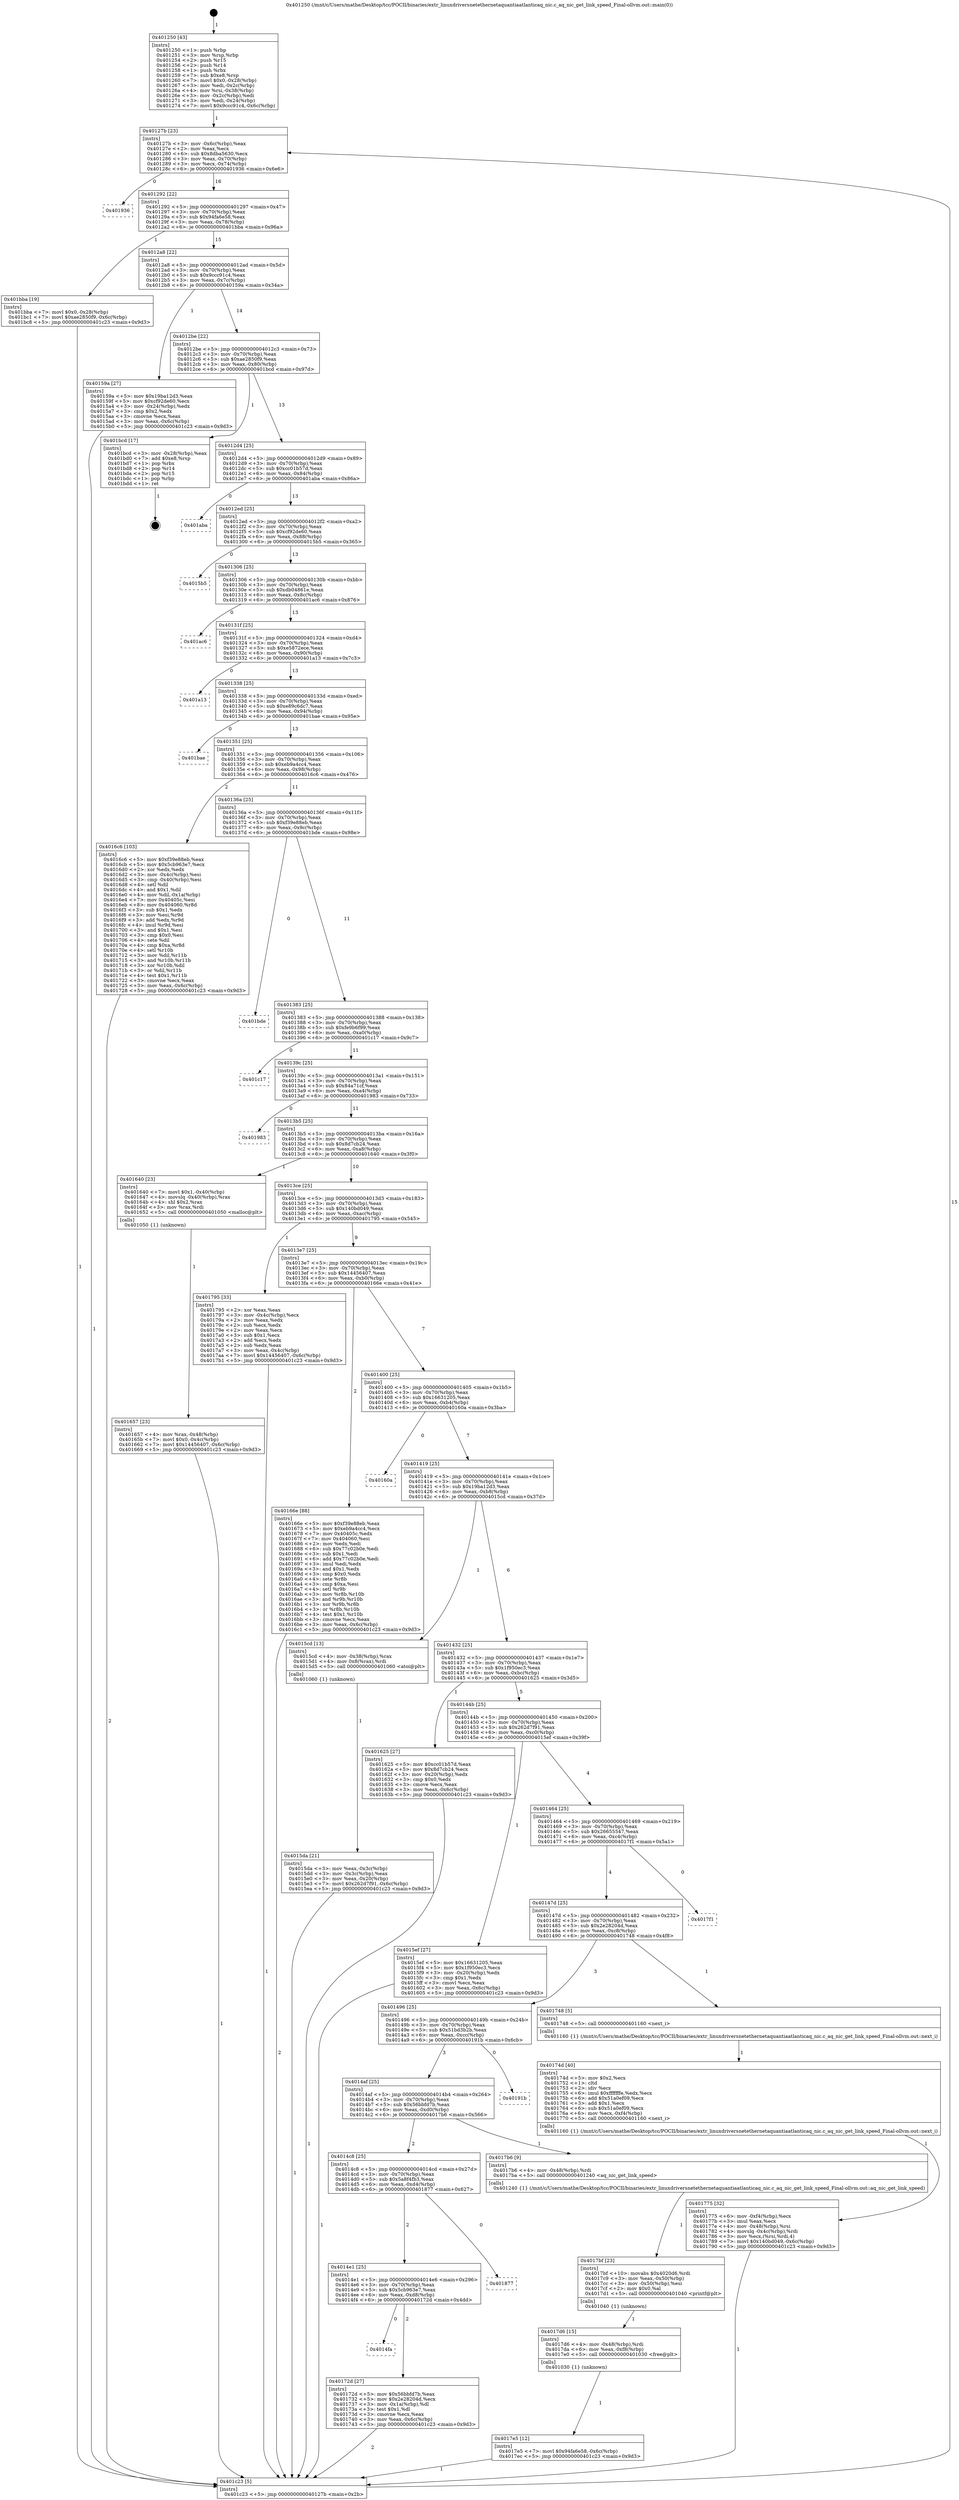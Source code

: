digraph "0x401250" {
  label = "0x401250 (/mnt/c/Users/mathe/Desktop/tcc/POCII/binaries/extr_linuxdriversnetethernetaquantiaatlanticaq_nic.c_aq_nic_get_link_speed_Final-ollvm.out::main(0))"
  labelloc = "t"
  node[shape=record]

  Entry [label="",width=0.3,height=0.3,shape=circle,fillcolor=black,style=filled]
  "0x40127b" [label="{
     0x40127b [23]\l
     | [instrs]\l
     &nbsp;&nbsp;0x40127b \<+3\>: mov -0x6c(%rbp),%eax\l
     &nbsp;&nbsp;0x40127e \<+2\>: mov %eax,%ecx\l
     &nbsp;&nbsp;0x401280 \<+6\>: sub $0x8dba5630,%ecx\l
     &nbsp;&nbsp;0x401286 \<+3\>: mov %eax,-0x70(%rbp)\l
     &nbsp;&nbsp;0x401289 \<+3\>: mov %ecx,-0x74(%rbp)\l
     &nbsp;&nbsp;0x40128c \<+6\>: je 0000000000401936 \<main+0x6e6\>\l
  }"]
  "0x401936" [label="{
     0x401936\l
  }", style=dashed]
  "0x401292" [label="{
     0x401292 [22]\l
     | [instrs]\l
     &nbsp;&nbsp;0x401292 \<+5\>: jmp 0000000000401297 \<main+0x47\>\l
     &nbsp;&nbsp;0x401297 \<+3\>: mov -0x70(%rbp),%eax\l
     &nbsp;&nbsp;0x40129a \<+5\>: sub $0x94fa6e58,%eax\l
     &nbsp;&nbsp;0x40129f \<+3\>: mov %eax,-0x78(%rbp)\l
     &nbsp;&nbsp;0x4012a2 \<+6\>: je 0000000000401bba \<main+0x96a\>\l
  }"]
  Exit [label="",width=0.3,height=0.3,shape=circle,fillcolor=black,style=filled,peripheries=2]
  "0x401bba" [label="{
     0x401bba [19]\l
     | [instrs]\l
     &nbsp;&nbsp;0x401bba \<+7\>: movl $0x0,-0x28(%rbp)\l
     &nbsp;&nbsp;0x401bc1 \<+7\>: movl $0xae2850f9,-0x6c(%rbp)\l
     &nbsp;&nbsp;0x401bc8 \<+5\>: jmp 0000000000401c23 \<main+0x9d3\>\l
  }"]
  "0x4012a8" [label="{
     0x4012a8 [22]\l
     | [instrs]\l
     &nbsp;&nbsp;0x4012a8 \<+5\>: jmp 00000000004012ad \<main+0x5d\>\l
     &nbsp;&nbsp;0x4012ad \<+3\>: mov -0x70(%rbp),%eax\l
     &nbsp;&nbsp;0x4012b0 \<+5\>: sub $0x9ccc91c4,%eax\l
     &nbsp;&nbsp;0x4012b5 \<+3\>: mov %eax,-0x7c(%rbp)\l
     &nbsp;&nbsp;0x4012b8 \<+6\>: je 000000000040159a \<main+0x34a\>\l
  }"]
  "0x4017e5" [label="{
     0x4017e5 [12]\l
     | [instrs]\l
     &nbsp;&nbsp;0x4017e5 \<+7\>: movl $0x94fa6e58,-0x6c(%rbp)\l
     &nbsp;&nbsp;0x4017ec \<+5\>: jmp 0000000000401c23 \<main+0x9d3\>\l
  }"]
  "0x40159a" [label="{
     0x40159a [27]\l
     | [instrs]\l
     &nbsp;&nbsp;0x40159a \<+5\>: mov $0x19ba12d3,%eax\l
     &nbsp;&nbsp;0x40159f \<+5\>: mov $0xcf92de60,%ecx\l
     &nbsp;&nbsp;0x4015a4 \<+3\>: mov -0x24(%rbp),%edx\l
     &nbsp;&nbsp;0x4015a7 \<+3\>: cmp $0x2,%edx\l
     &nbsp;&nbsp;0x4015aa \<+3\>: cmovne %ecx,%eax\l
     &nbsp;&nbsp;0x4015ad \<+3\>: mov %eax,-0x6c(%rbp)\l
     &nbsp;&nbsp;0x4015b0 \<+5\>: jmp 0000000000401c23 \<main+0x9d3\>\l
  }"]
  "0x4012be" [label="{
     0x4012be [22]\l
     | [instrs]\l
     &nbsp;&nbsp;0x4012be \<+5\>: jmp 00000000004012c3 \<main+0x73\>\l
     &nbsp;&nbsp;0x4012c3 \<+3\>: mov -0x70(%rbp),%eax\l
     &nbsp;&nbsp;0x4012c6 \<+5\>: sub $0xae2850f9,%eax\l
     &nbsp;&nbsp;0x4012cb \<+3\>: mov %eax,-0x80(%rbp)\l
     &nbsp;&nbsp;0x4012ce \<+6\>: je 0000000000401bcd \<main+0x97d\>\l
  }"]
  "0x401c23" [label="{
     0x401c23 [5]\l
     | [instrs]\l
     &nbsp;&nbsp;0x401c23 \<+5\>: jmp 000000000040127b \<main+0x2b\>\l
  }"]
  "0x401250" [label="{
     0x401250 [43]\l
     | [instrs]\l
     &nbsp;&nbsp;0x401250 \<+1\>: push %rbp\l
     &nbsp;&nbsp;0x401251 \<+3\>: mov %rsp,%rbp\l
     &nbsp;&nbsp;0x401254 \<+2\>: push %r15\l
     &nbsp;&nbsp;0x401256 \<+2\>: push %r14\l
     &nbsp;&nbsp;0x401258 \<+1\>: push %rbx\l
     &nbsp;&nbsp;0x401259 \<+7\>: sub $0xe8,%rsp\l
     &nbsp;&nbsp;0x401260 \<+7\>: movl $0x0,-0x28(%rbp)\l
     &nbsp;&nbsp;0x401267 \<+3\>: mov %edi,-0x2c(%rbp)\l
     &nbsp;&nbsp;0x40126a \<+4\>: mov %rsi,-0x38(%rbp)\l
     &nbsp;&nbsp;0x40126e \<+3\>: mov -0x2c(%rbp),%edi\l
     &nbsp;&nbsp;0x401271 \<+3\>: mov %edi,-0x24(%rbp)\l
     &nbsp;&nbsp;0x401274 \<+7\>: movl $0x9ccc91c4,-0x6c(%rbp)\l
  }"]
  "0x4017d6" [label="{
     0x4017d6 [15]\l
     | [instrs]\l
     &nbsp;&nbsp;0x4017d6 \<+4\>: mov -0x48(%rbp),%rdi\l
     &nbsp;&nbsp;0x4017da \<+6\>: mov %eax,-0xf8(%rbp)\l
     &nbsp;&nbsp;0x4017e0 \<+5\>: call 0000000000401030 \<free@plt\>\l
     | [calls]\l
     &nbsp;&nbsp;0x401030 \{1\} (unknown)\l
  }"]
  "0x401bcd" [label="{
     0x401bcd [17]\l
     | [instrs]\l
     &nbsp;&nbsp;0x401bcd \<+3\>: mov -0x28(%rbp),%eax\l
     &nbsp;&nbsp;0x401bd0 \<+7\>: add $0xe8,%rsp\l
     &nbsp;&nbsp;0x401bd7 \<+1\>: pop %rbx\l
     &nbsp;&nbsp;0x401bd8 \<+2\>: pop %r14\l
     &nbsp;&nbsp;0x401bda \<+2\>: pop %r15\l
     &nbsp;&nbsp;0x401bdc \<+1\>: pop %rbp\l
     &nbsp;&nbsp;0x401bdd \<+1\>: ret\l
  }"]
  "0x4012d4" [label="{
     0x4012d4 [25]\l
     | [instrs]\l
     &nbsp;&nbsp;0x4012d4 \<+5\>: jmp 00000000004012d9 \<main+0x89\>\l
     &nbsp;&nbsp;0x4012d9 \<+3\>: mov -0x70(%rbp),%eax\l
     &nbsp;&nbsp;0x4012dc \<+5\>: sub $0xcc01b57d,%eax\l
     &nbsp;&nbsp;0x4012e1 \<+6\>: mov %eax,-0x84(%rbp)\l
     &nbsp;&nbsp;0x4012e7 \<+6\>: je 0000000000401aba \<main+0x86a\>\l
  }"]
  "0x4017bf" [label="{
     0x4017bf [23]\l
     | [instrs]\l
     &nbsp;&nbsp;0x4017bf \<+10\>: movabs $0x4020d6,%rdi\l
     &nbsp;&nbsp;0x4017c9 \<+3\>: mov %eax,-0x50(%rbp)\l
     &nbsp;&nbsp;0x4017cc \<+3\>: mov -0x50(%rbp),%esi\l
     &nbsp;&nbsp;0x4017cf \<+2\>: mov $0x0,%al\l
     &nbsp;&nbsp;0x4017d1 \<+5\>: call 0000000000401040 \<printf@plt\>\l
     | [calls]\l
     &nbsp;&nbsp;0x401040 \{1\} (unknown)\l
  }"]
  "0x401aba" [label="{
     0x401aba\l
  }", style=dashed]
  "0x4012ed" [label="{
     0x4012ed [25]\l
     | [instrs]\l
     &nbsp;&nbsp;0x4012ed \<+5\>: jmp 00000000004012f2 \<main+0xa2\>\l
     &nbsp;&nbsp;0x4012f2 \<+3\>: mov -0x70(%rbp),%eax\l
     &nbsp;&nbsp;0x4012f5 \<+5\>: sub $0xcf92de60,%eax\l
     &nbsp;&nbsp;0x4012fa \<+6\>: mov %eax,-0x88(%rbp)\l
     &nbsp;&nbsp;0x401300 \<+6\>: je 00000000004015b5 \<main+0x365\>\l
  }"]
  "0x401775" [label="{
     0x401775 [32]\l
     | [instrs]\l
     &nbsp;&nbsp;0x401775 \<+6\>: mov -0xf4(%rbp),%ecx\l
     &nbsp;&nbsp;0x40177b \<+3\>: imul %eax,%ecx\l
     &nbsp;&nbsp;0x40177e \<+4\>: mov -0x48(%rbp),%rsi\l
     &nbsp;&nbsp;0x401782 \<+4\>: movslq -0x4c(%rbp),%rdi\l
     &nbsp;&nbsp;0x401786 \<+3\>: mov %ecx,(%rsi,%rdi,4)\l
     &nbsp;&nbsp;0x401789 \<+7\>: movl $0x140bd049,-0x6c(%rbp)\l
     &nbsp;&nbsp;0x401790 \<+5\>: jmp 0000000000401c23 \<main+0x9d3\>\l
  }"]
  "0x4015b5" [label="{
     0x4015b5\l
  }", style=dashed]
  "0x401306" [label="{
     0x401306 [25]\l
     | [instrs]\l
     &nbsp;&nbsp;0x401306 \<+5\>: jmp 000000000040130b \<main+0xbb\>\l
     &nbsp;&nbsp;0x40130b \<+3\>: mov -0x70(%rbp),%eax\l
     &nbsp;&nbsp;0x40130e \<+5\>: sub $0xdb04861e,%eax\l
     &nbsp;&nbsp;0x401313 \<+6\>: mov %eax,-0x8c(%rbp)\l
     &nbsp;&nbsp;0x401319 \<+6\>: je 0000000000401ac6 \<main+0x876\>\l
  }"]
  "0x40174d" [label="{
     0x40174d [40]\l
     | [instrs]\l
     &nbsp;&nbsp;0x40174d \<+5\>: mov $0x2,%ecx\l
     &nbsp;&nbsp;0x401752 \<+1\>: cltd\l
     &nbsp;&nbsp;0x401753 \<+2\>: idiv %ecx\l
     &nbsp;&nbsp;0x401755 \<+6\>: imul $0xfffffffe,%edx,%ecx\l
     &nbsp;&nbsp;0x40175b \<+6\>: add $0x51a0ef09,%ecx\l
     &nbsp;&nbsp;0x401761 \<+3\>: add $0x1,%ecx\l
     &nbsp;&nbsp;0x401764 \<+6\>: sub $0x51a0ef09,%ecx\l
     &nbsp;&nbsp;0x40176a \<+6\>: mov %ecx,-0xf4(%rbp)\l
     &nbsp;&nbsp;0x401770 \<+5\>: call 0000000000401160 \<next_i\>\l
     | [calls]\l
     &nbsp;&nbsp;0x401160 \{1\} (/mnt/c/Users/mathe/Desktop/tcc/POCII/binaries/extr_linuxdriversnetethernetaquantiaatlanticaq_nic.c_aq_nic_get_link_speed_Final-ollvm.out::next_i)\l
  }"]
  "0x401ac6" [label="{
     0x401ac6\l
  }", style=dashed]
  "0x40131f" [label="{
     0x40131f [25]\l
     | [instrs]\l
     &nbsp;&nbsp;0x40131f \<+5\>: jmp 0000000000401324 \<main+0xd4\>\l
     &nbsp;&nbsp;0x401324 \<+3\>: mov -0x70(%rbp),%eax\l
     &nbsp;&nbsp;0x401327 \<+5\>: sub $0xe5872ece,%eax\l
     &nbsp;&nbsp;0x40132c \<+6\>: mov %eax,-0x90(%rbp)\l
     &nbsp;&nbsp;0x401332 \<+6\>: je 0000000000401a13 \<main+0x7c3\>\l
  }"]
  "0x4014fa" [label="{
     0x4014fa\l
  }", style=dashed]
  "0x401a13" [label="{
     0x401a13\l
  }", style=dashed]
  "0x401338" [label="{
     0x401338 [25]\l
     | [instrs]\l
     &nbsp;&nbsp;0x401338 \<+5\>: jmp 000000000040133d \<main+0xed\>\l
     &nbsp;&nbsp;0x40133d \<+3\>: mov -0x70(%rbp),%eax\l
     &nbsp;&nbsp;0x401340 \<+5\>: sub $0xe89c6dc7,%eax\l
     &nbsp;&nbsp;0x401345 \<+6\>: mov %eax,-0x94(%rbp)\l
     &nbsp;&nbsp;0x40134b \<+6\>: je 0000000000401bae \<main+0x95e\>\l
  }"]
  "0x40172d" [label="{
     0x40172d [27]\l
     | [instrs]\l
     &nbsp;&nbsp;0x40172d \<+5\>: mov $0x56bbfd7b,%eax\l
     &nbsp;&nbsp;0x401732 \<+5\>: mov $0x2e28204d,%ecx\l
     &nbsp;&nbsp;0x401737 \<+3\>: mov -0x1a(%rbp),%dl\l
     &nbsp;&nbsp;0x40173a \<+3\>: test $0x1,%dl\l
     &nbsp;&nbsp;0x40173d \<+3\>: cmovne %ecx,%eax\l
     &nbsp;&nbsp;0x401740 \<+3\>: mov %eax,-0x6c(%rbp)\l
     &nbsp;&nbsp;0x401743 \<+5\>: jmp 0000000000401c23 \<main+0x9d3\>\l
  }"]
  "0x401bae" [label="{
     0x401bae\l
  }", style=dashed]
  "0x401351" [label="{
     0x401351 [25]\l
     | [instrs]\l
     &nbsp;&nbsp;0x401351 \<+5\>: jmp 0000000000401356 \<main+0x106\>\l
     &nbsp;&nbsp;0x401356 \<+3\>: mov -0x70(%rbp),%eax\l
     &nbsp;&nbsp;0x401359 \<+5\>: sub $0xeb9a4cc4,%eax\l
     &nbsp;&nbsp;0x40135e \<+6\>: mov %eax,-0x98(%rbp)\l
     &nbsp;&nbsp;0x401364 \<+6\>: je 00000000004016c6 \<main+0x476\>\l
  }"]
  "0x4014e1" [label="{
     0x4014e1 [25]\l
     | [instrs]\l
     &nbsp;&nbsp;0x4014e1 \<+5\>: jmp 00000000004014e6 \<main+0x296\>\l
     &nbsp;&nbsp;0x4014e6 \<+3\>: mov -0x70(%rbp),%eax\l
     &nbsp;&nbsp;0x4014e9 \<+5\>: sub $0x5cb963e7,%eax\l
     &nbsp;&nbsp;0x4014ee \<+6\>: mov %eax,-0xd8(%rbp)\l
     &nbsp;&nbsp;0x4014f4 \<+6\>: je 000000000040172d \<main+0x4dd\>\l
  }"]
  "0x4016c6" [label="{
     0x4016c6 [103]\l
     | [instrs]\l
     &nbsp;&nbsp;0x4016c6 \<+5\>: mov $0xf39e88eb,%eax\l
     &nbsp;&nbsp;0x4016cb \<+5\>: mov $0x5cb963e7,%ecx\l
     &nbsp;&nbsp;0x4016d0 \<+2\>: xor %edx,%edx\l
     &nbsp;&nbsp;0x4016d2 \<+3\>: mov -0x4c(%rbp),%esi\l
     &nbsp;&nbsp;0x4016d5 \<+3\>: cmp -0x40(%rbp),%esi\l
     &nbsp;&nbsp;0x4016d8 \<+4\>: setl %dil\l
     &nbsp;&nbsp;0x4016dc \<+4\>: and $0x1,%dil\l
     &nbsp;&nbsp;0x4016e0 \<+4\>: mov %dil,-0x1a(%rbp)\l
     &nbsp;&nbsp;0x4016e4 \<+7\>: mov 0x40405c,%esi\l
     &nbsp;&nbsp;0x4016eb \<+8\>: mov 0x404060,%r8d\l
     &nbsp;&nbsp;0x4016f3 \<+3\>: sub $0x1,%edx\l
     &nbsp;&nbsp;0x4016f6 \<+3\>: mov %esi,%r9d\l
     &nbsp;&nbsp;0x4016f9 \<+3\>: add %edx,%r9d\l
     &nbsp;&nbsp;0x4016fc \<+4\>: imul %r9d,%esi\l
     &nbsp;&nbsp;0x401700 \<+3\>: and $0x1,%esi\l
     &nbsp;&nbsp;0x401703 \<+3\>: cmp $0x0,%esi\l
     &nbsp;&nbsp;0x401706 \<+4\>: sete %dil\l
     &nbsp;&nbsp;0x40170a \<+4\>: cmp $0xa,%r8d\l
     &nbsp;&nbsp;0x40170e \<+4\>: setl %r10b\l
     &nbsp;&nbsp;0x401712 \<+3\>: mov %dil,%r11b\l
     &nbsp;&nbsp;0x401715 \<+3\>: and %r10b,%r11b\l
     &nbsp;&nbsp;0x401718 \<+3\>: xor %r10b,%dil\l
     &nbsp;&nbsp;0x40171b \<+3\>: or %dil,%r11b\l
     &nbsp;&nbsp;0x40171e \<+4\>: test $0x1,%r11b\l
     &nbsp;&nbsp;0x401722 \<+3\>: cmovne %ecx,%eax\l
     &nbsp;&nbsp;0x401725 \<+3\>: mov %eax,-0x6c(%rbp)\l
     &nbsp;&nbsp;0x401728 \<+5\>: jmp 0000000000401c23 \<main+0x9d3\>\l
  }"]
  "0x40136a" [label="{
     0x40136a [25]\l
     | [instrs]\l
     &nbsp;&nbsp;0x40136a \<+5\>: jmp 000000000040136f \<main+0x11f\>\l
     &nbsp;&nbsp;0x40136f \<+3\>: mov -0x70(%rbp),%eax\l
     &nbsp;&nbsp;0x401372 \<+5\>: sub $0xf39e88eb,%eax\l
     &nbsp;&nbsp;0x401377 \<+6\>: mov %eax,-0x9c(%rbp)\l
     &nbsp;&nbsp;0x40137d \<+6\>: je 0000000000401bde \<main+0x98e\>\l
  }"]
  "0x401877" [label="{
     0x401877\l
  }", style=dashed]
  "0x401bde" [label="{
     0x401bde\l
  }", style=dashed]
  "0x401383" [label="{
     0x401383 [25]\l
     | [instrs]\l
     &nbsp;&nbsp;0x401383 \<+5\>: jmp 0000000000401388 \<main+0x138\>\l
     &nbsp;&nbsp;0x401388 \<+3\>: mov -0x70(%rbp),%eax\l
     &nbsp;&nbsp;0x40138b \<+5\>: sub $0xfe9b6f99,%eax\l
     &nbsp;&nbsp;0x401390 \<+6\>: mov %eax,-0xa0(%rbp)\l
     &nbsp;&nbsp;0x401396 \<+6\>: je 0000000000401c17 \<main+0x9c7\>\l
  }"]
  "0x4014c8" [label="{
     0x4014c8 [25]\l
     | [instrs]\l
     &nbsp;&nbsp;0x4014c8 \<+5\>: jmp 00000000004014cd \<main+0x27d\>\l
     &nbsp;&nbsp;0x4014cd \<+3\>: mov -0x70(%rbp),%eax\l
     &nbsp;&nbsp;0x4014d0 \<+5\>: sub $0x5a8f4fb3,%eax\l
     &nbsp;&nbsp;0x4014d5 \<+6\>: mov %eax,-0xd4(%rbp)\l
     &nbsp;&nbsp;0x4014db \<+6\>: je 0000000000401877 \<main+0x627\>\l
  }"]
  "0x401c17" [label="{
     0x401c17\l
  }", style=dashed]
  "0x40139c" [label="{
     0x40139c [25]\l
     | [instrs]\l
     &nbsp;&nbsp;0x40139c \<+5\>: jmp 00000000004013a1 \<main+0x151\>\l
     &nbsp;&nbsp;0x4013a1 \<+3\>: mov -0x70(%rbp),%eax\l
     &nbsp;&nbsp;0x4013a4 \<+5\>: sub $0x84a71cf,%eax\l
     &nbsp;&nbsp;0x4013a9 \<+6\>: mov %eax,-0xa4(%rbp)\l
     &nbsp;&nbsp;0x4013af \<+6\>: je 0000000000401983 \<main+0x733\>\l
  }"]
  "0x4017b6" [label="{
     0x4017b6 [9]\l
     | [instrs]\l
     &nbsp;&nbsp;0x4017b6 \<+4\>: mov -0x48(%rbp),%rdi\l
     &nbsp;&nbsp;0x4017ba \<+5\>: call 0000000000401240 \<aq_nic_get_link_speed\>\l
     | [calls]\l
     &nbsp;&nbsp;0x401240 \{1\} (/mnt/c/Users/mathe/Desktop/tcc/POCII/binaries/extr_linuxdriversnetethernetaquantiaatlanticaq_nic.c_aq_nic_get_link_speed_Final-ollvm.out::aq_nic_get_link_speed)\l
  }"]
  "0x401983" [label="{
     0x401983\l
  }", style=dashed]
  "0x4013b5" [label="{
     0x4013b5 [25]\l
     | [instrs]\l
     &nbsp;&nbsp;0x4013b5 \<+5\>: jmp 00000000004013ba \<main+0x16a\>\l
     &nbsp;&nbsp;0x4013ba \<+3\>: mov -0x70(%rbp),%eax\l
     &nbsp;&nbsp;0x4013bd \<+5\>: sub $0x8d7cb24,%eax\l
     &nbsp;&nbsp;0x4013c2 \<+6\>: mov %eax,-0xa8(%rbp)\l
     &nbsp;&nbsp;0x4013c8 \<+6\>: je 0000000000401640 \<main+0x3f0\>\l
  }"]
  "0x4014af" [label="{
     0x4014af [25]\l
     | [instrs]\l
     &nbsp;&nbsp;0x4014af \<+5\>: jmp 00000000004014b4 \<main+0x264\>\l
     &nbsp;&nbsp;0x4014b4 \<+3\>: mov -0x70(%rbp),%eax\l
     &nbsp;&nbsp;0x4014b7 \<+5\>: sub $0x56bbfd7b,%eax\l
     &nbsp;&nbsp;0x4014bc \<+6\>: mov %eax,-0xd0(%rbp)\l
     &nbsp;&nbsp;0x4014c2 \<+6\>: je 00000000004017b6 \<main+0x566\>\l
  }"]
  "0x401640" [label="{
     0x401640 [23]\l
     | [instrs]\l
     &nbsp;&nbsp;0x401640 \<+7\>: movl $0x1,-0x40(%rbp)\l
     &nbsp;&nbsp;0x401647 \<+4\>: movslq -0x40(%rbp),%rax\l
     &nbsp;&nbsp;0x40164b \<+4\>: shl $0x2,%rax\l
     &nbsp;&nbsp;0x40164f \<+3\>: mov %rax,%rdi\l
     &nbsp;&nbsp;0x401652 \<+5\>: call 0000000000401050 \<malloc@plt\>\l
     | [calls]\l
     &nbsp;&nbsp;0x401050 \{1\} (unknown)\l
  }"]
  "0x4013ce" [label="{
     0x4013ce [25]\l
     | [instrs]\l
     &nbsp;&nbsp;0x4013ce \<+5\>: jmp 00000000004013d3 \<main+0x183\>\l
     &nbsp;&nbsp;0x4013d3 \<+3\>: mov -0x70(%rbp),%eax\l
     &nbsp;&nbsp;0x4013d6 \<+5\>: sub $0x140bd049,%eax\l
     &nbsp;&nbsp;0x4013db \<+6\>: mov %eax,-0xac(%rbp)\l
     &nbsp;&nbsp;0x4013e1 \<+6\>: je 0000000000401795 \<main+0x545\>\l
  }"]
  "0x40191b" [label="{
     0x40191b\l
  }", style=dashed]
  "0x401795" [label="{
     0x401795 [33]\l
     | [instrs]\l
     &nbsp;&nbsp;0x401795 \<+2\>: xor %eax,%eax\l
     &nbsp;&nbsp;0x401797 \<+3\>: mov -0x4c(%rbp),%ecx\l
     &nbsp;&nbsp;0x40179a \<+2\>: mov %eax,%edx\l
     &nbsp;&nbsp;0x40179c \<+2\>: sub %ecx,%edx\l
     &nbsp;&nbsp;0x40179e \<+2\>: mov %eax,%ecx\l
     &nbsp;&nbsp;0x4017a0 \<+3\>: sub $0x1,%ecx\l
     &nbsp;&nbsp;0x4017a3 \<+2\>: add %ecx,%edx\l
     &nbsp;&nbsp;0x4017a5 \<+2\>: sub %edx,%eax\l
     &nbsp;&nbsp;0x4017a7 \<+3\>: mov %eax,-0x4c(%rbp)\l
     &nbsp;&nbsp;0x4017aa \<+7\>: movl $0x14456407,-0x6c(%rbp)\l
     &nbsp;&nbsp;0x4017b1 \<+5\>: jmp 0000000000401c23 \<main+0x9d3\>\l
  }"]
  "0x4013e7" [label="{
     0x4013e7 [25]\l
     | [instrs]\l
     &nbsp;&nbsp;0x4013e7 \<+5\>: jmp 00000000004013ec \<main+0x19c\>\l
     &nbsp;&nbsp;0x4013ec \<+3\>: mov -0x70(%rbp),%eax\l
     &nbsp;&nbsp;0x4013ef \<+5\>: sub $0x14456407,%eax\l
     &nbsp;&nbsp;0x4013f4 \<+6\>: mov %eax,-0xb0(%rbp)\l
     &nbsp;&nbsp;0x4013fa \<+6\>: je 000000000040166e \<main+0x41e\>\l
  }"]
  "0x401496" [label="{
     0x401496 [25]\l
     | [instrs]\l
     &nbsp;&nbsp;0x401496 \<+5\>: jmp 000000000040149b \<main+0x24b\>\l
     &nbsp;&nbsp;0x40149b \<+3\>: mov -0x70(%rbp),%eax\l
     &nbsp;&nbsp;0x40149e \<+5\>: sub $0x51bd3b2b,%eax\l
     &nbsp;&nbsp;0x4014a3 \<+6\>: mov %eax,-0xcc(%rbp)\l
     &nbsp;&nbsp;0x4014a9 \<+6\>: je 000000000040191b \<main+0x6cb\>\l
  }"]
  "0x40166e" [label="{
     0x40166e [88]\l
     | [instrs]\l
     &nbsp;&nbsp;0x40166e \<+5\>: mov $0xf39e88eb,%eax\l
     &nbsp;&nbsp;0x401673 \<+5\>: mov $0xeb9a4cc4,%ecx\l
     &nbsp;&nbsp;0x401678 \<+7\>: mov 0x40405c,%edx\l
     &nbsp;&nbsp;0x40167f \<+7\>: mov 0x404060,%esi\l
     &nbsp;&nbsp;0x401686 \<+2\>: mov %edx,%edi\l
     &nbsp;&nbsp;0x401688 \<+6\>: sub $0x77c02b0e,%edi\l
     &nbsp;&nbsp;0x40168e \<+3\>: sub $0x1,%edi\l
     &nbsp;&nbsp;0x401691 \<+6\>: add $0x77c02b0e,%edi\l
     &nbsp;&nbsp;0x401697 \<+3\>: imul %edi,%edx\l
     &nbsp;&nbsp;0x40169a \<+3\>: and $0x1,%edx\l
     &nbsp;&nbsp;0x40169d \<+3\>: cmp $0x0,%edx\l
     &nbsp;&nbsp;0x4016a0 \<+4\>: sete %r8b\l
     &nbsp;&nbsp;0x4016a4 \<+3\>: cmp $0xa,%esi\l
     &nbsp;&nbsp;0x4016a7 \<+4\>: setl %r9b\l
     &nbsp;&nbsp;0x4016ab \<+3\>: mov %r8b,%r10b\l
     &nbsp;&nbsp;0x4016ae \<+3\>: and %r9b,%r10b\l
     &nbsp;&nbsp;0x4016b1 \<+3\>: xor %r9b,%r8b\l
     &nbsp;&nbsp;0x4016b4 \<+3\>: or %r8b,%r10b\l
     &nbsp;&nbsp;0x4016b7 \<+4\>: test $0x1,%r10b\l
     &nbsp;&nbsp;0x4016bb \<+3\>: cmovne %ecx,%eax\l
     &nbsp;&nbsp;0x4016be \<+3\>: mov %eax,-0x6c(%rbp)\l
     &nbsp;&nbsp;0x4016c1 \<+5\>: jmp 0000000000401c23 \<main+0x9d3\>\l
  }"]
  "0x401400" [label="{
     0x401400 [25]\l
     | [instrs]\l
     &nbsp;&nbsp;0x401400 \<+5\>: jmp 0000000000401405 \<main+0x1b5\>\l
     &nbsp;&nbsp;0x401405 \<+3\>: mov -0x70(%rbp),%eax\l
     &nbsp;&nbsp;0x401408 \<+5\>: sub $0x16631205,%eax\l
     &nbsp;&nbsp;0x40140d \<+6\>: mov %eax,-0xb4(%rbp)\l
     &nbsp;&nbsp;0x401413 \<+6\>: je 000000000040160a \<main+0x3ba\>\l
  }"]
  "0x401748" [label="{
     0x401748 [5]\l
     | [instrs]\l
     &nbsp;&nbsp;0x401748 \<+5\>: call 0000000000401160 \<next_i\>\l
     | [calls]\l
     &nbsp;&nbsp;0x401160 \{1\} (/mnt/c/Users/mathe/Desktop/tcc/POCII/binaries/extr_linuxdriversnetethernetaquantiaatlanticaq_nic.c_aq_nic_get_link_speed_Final-ollvm.out::next_i)\l
  }"]
  "0x40160a" [label="{
     0x40160a\l
  }", style=dashed]
  "0x401419" [label="{
     0x401419 [25]\l
     | [instrs]\l
     &nbsp;&nbsp;0x401419 \<+5\>: jmp 000000000040141e \<main+0x1ce\>\l
     &nbsp;&nbsp;0x40141e \<+3\>: mov -0x70(%rbp),%eax\l
     &nbsp;&nbsp;0x401421 \<+5\>: sub $0x19ba12d3,%eax\l
     &nbsp;&nbsp;0x401426 \<+6\>: mov %eax,-0xb8(%rbp)\l
     &nbsp;&nbsp;0x40142c \<+6\>: je 00000000004015cd \<main+0x37d\>\l
  }"]
  "0x40147d" [label="{
     0x40147d [25]\l
     | [instrs]\l
     &nbsp;&nbsp;0x40147d \<+5\>: jmp 0000000000401482 \<main+0x232\>\l
     &nbsp;&nbsp;0x401482 \<+3\>: mov -0x70(%rbp),%eax\l
     &nbsp;&nbsp;0x401485 \<+5\>: sub $0x2e28204d,%eax\l
     &nbsp;&nbsp;0x40148a \<+6\>: mov %eax,-0xc8(%rbp)\l
     &nbsp;&nbsp;0x401490 \<+6\>: je 0000000000401748 \<main+0x4f8\>\l
  }"]
  "0x4015cd" [label="{
     0x4015cd [13]\l
     | [instrs]\l
     &nbsp;&nbsp;0x4015cd \<+4\>: mov -0x38(%rbp),%rax\l
     &nbsp;&nbsp;0x4015d1 \<+4\>: mov 0x8(%rax),%rdi\l
     &nbsp;&nbsp;0x4015d5 \<+5\>: call 0000000000401060 \<atoi@plt\>\l
     | [calls]\l
     &nbsp;&nbsp;0x401060 \{1\} (unknown)\l
  }"]
  "0x401432" [label="{
     0x401432 [25]\l
     | [instrs]\l
     &nbsp;&nbsp;0x401432 \<+5\>: jmp 0000000000401437 \<main+0x1e7\>\l
     &nbsp;&nbsp;0x401437 \<+3\>: mov -0x70(%rbp),%eax\l
     &nbsp;&nbsp;0x40143a \<+5\>: sub $0x1f950ec3,%eax\l
     &nbsp;&nbsp;0x40143f \<+6\>: mov %eax,-0xbc(%rbp)\l
     &nbsp;&nbsp;0x401445 \<+6\>: je 0000000000401625 \<main+0x3d5\>\l
  }"]
  "0x4015da" [label="{
     0x4015da [21]\l
     | [instrs]\l
     &nbsp;&nbsp;0x4015da \<+3\>: mov %eax,-0x3c(%rbp)\l
     &nbsp;&nbsp;0x4015dd \<+3\>: mov -0x3c(%rbp),%eax\l
     &nbsp;&nbsp;0x4015e0 \<+3\>: mov %eax,-0x20(%rbp)\l
     &nbsp;&nbsp;0x4015e3 \<+7\>: movl $0x262d7f91,-0x6c(%rbp)\l
     &nbsp;&nbsp;0x4015ea \<+5\>: jmp 0000000000401c23 \<main+0x9d3\>\l
  }"]
  "0x4017f1" [label="{
     0x4017f1\l
  }", style=dashed]
  "0x401625" [label="{
     0x401625 [27]\l
     | [instrs]\l
     &nbsp;&nbsp;0x401625 \<+5\>: mov $0xcc01b57d,%eax\l
     &nbsp;&nbsp;0x40162a \<+5\>: mov $0x8d7cb24,%ecx\l
     &nbsp;&nbsp;0x40162f \<+3\>: mov -0x20(%rbp),%edx\l
     &nbsp;&nbsp;0x401632 \<+3\>: cmp $0x0,%edx\l
     &nbsp;&nbsp;0x401635 \<+3\>: cmove %ecx,%eax\l
     &nbsp;&nbsp;0x401638 \<+3\>: mov %eax,-0x6c(%rbp)\l
     &nbsp;&nbsp;0x40163b \<+5\>: jmp 0000000000401c23 \<main+0x9d3\>\l
  }"]
  "0x40144b" [label="{
     0x40144b [25]\l
     | [instrs]\l
     &nbsp;&nbsp;0x40144b \<+5\>: jmp 0000000000401450 \<main+0x200\>\l
     &nbsp;&nbsp;0x401450 \<+3\>: mov -0x70(%rbp),%eax\l
     &nbsp;&nbsp;0x401453 \<+5\>: sub $0x262d7f91,%eax\l
     &nbsp;&nbsp;0x401458 \<+6\>: mov %eax,-0xc0(%rbp)\l
     &nbsp;&nbsp;0x40145e \<+6\>: je 00000000004015ef \<main+0x39f\>\l
  }"]
  "0x401657" [label="{
     0x401657 [23]\l
     | [instrs]\l
     &nbsp;&nbsp;0x401657 \<+4\>: mov %rax,-0x48(%rbp)\l
     &nbsp;&nbsp;0x40165b \<+7\>: movl $0x0,-0x4c(%rbp)\l
     &nbsp;&nbsp;0x401662 \<+7\>: movl $0x14456407,-0x6c(%rbp)\l
     &nbsp;&nbsp;0x401669 \<+5\>: jmp 0000000000401c23 \<main+0x9d3\>\l
  }"]
  "0x4015ef" [label="{
     0x4015ef [27]\l
     | [instrs]\l
     &nbsp;&nbsp;0x4015ef \<+5\>: mov $0x16631205,%eax\l
     &nbsp;&nbsp;0x4015f4 \<+5\>: mov $0x1f950ec3,%ecx\l
     &nbsp;&nbsp;0x4015f9 \<+3\>: mov -0x20(%rbp),%edx\l
     &nbsp;&nbsp;0x4015fc \<+3\>: cmp $0x1,%edx\l
     &nbsp;&nbsp;0x4015ff \<+3\>: cmovl %ecx,%eax\l
     &nbsp;&nbsp;0x401602 \<+3\>: mov %eax,-0x6c(%rbp)\l
     &nbsp;&nbsp;0x401605 \<+5\>: jmp 0000000000401c23 \<main+0x9d3\>\l
  }"]
  "0x401464" [label="{
     0x401464 [25]\l
     | [instrs]\l
     &nbsp;&nbsp;0x401464 \<+5\>: jmp 0000000000401469 \<main+0x219\>\l
     &nbsp;&nbsp;0x401469 \<+3\>: mov -0x70(%rbp),%eax\l
     &nbsp;&nbsp;0x40146c \<+5\>: sub $0x26655547,%eax\l
     &nbsp;&nbsp;0x401471 \<+6\>: mov %eax,-0xc4(%rbp)\l
     &nbsp;&nbsp;0x401477 \<+6\>: je 00000000004017f1 \<main+0x5a1\>\l
  }"]
  Entry -> "0x401250" [label=" 1"]
  "0x40127b" -> "0x401936" [label=" 0"]
  "0x40127b" -> "0x401292" [label=" 16"]
  "0x401bcd" -> Exit [label=" 1"]
  "0x401292" -> "0x401bba" [label=" 1"]
  "0x401292" -> "0x4012a8" [label=" 15"]
  "0x401bba" -> "0x401c23" [label=" 1"]
  "0x4012a8" -> "0x40159a" [label=" 1"]
  "0x4012a8" -> "0x4012be" [label=" 14"]
  "0x40159a" -> "0x401c23" [label=" 1"]
  "0x401250" -> "0x40127b" [label=" 1"]
  "0x401c23" -> "0x40127b" [label=" 15"]
  "0x4017e5" -> "0x401c23" [label=" 1"]
  "0x4012be" -> "0x401bcd" [label=" 1"]
  "0x4012be" -> "0x4012d4" [label=" 13"]
  "0x4017d6" -> "0x4017e5" [label=" 1"]
  "0x4012d4" -> "0x401aba" [label=" 0"]
  "0x4012d4" -> "0x4012ed" [label=" 13"]
  "0x4017bf" -> "0x4017d6" [label=" 1"]
  "0x4012ed" -> "0x4015b5" [label=" 0"]
  "0x4012ed" -> "0x401306" [label=" 13"]
  "0x4017b6" -> "0x4017bf" [label=" 1"]
  "0x401306" -> "0x401ac6" [label=" 0"]
  "0x401306" -> "0x40131f" [label=" 13"]
  "0x401795" -> "0x401c23" [label=" 1"]
  "0x40131f" -> "0x401a13" [label=" 0"]
  "0x40131f" -> "0x401338" [label=" 13"]
  "0x401775" -> "0x401c23" [label=" 1"]
  "0x401338" -> "0x401bae" [label=" 0"]
  "0x401338" -> "0x401351" [label=" 13"]
  "0x40174d" -> "0x401775" [label=" 1"]
  "0x401351" -> "0x4016c6" [label=" 2"]
  "0x401351" -> "0x40136a" [label=" 11"]
  "0x40172d" -> "0x401c23" [label=" 2"]
  "0x40136a" -> "0x401bde" [label=" 0"]
  "0x40136a" -> "0x401383" [label=" 11"]
  "0x4014e1" -> "0x4014fa" [label=" 0"]
  "0x401383" -> "0x401c17" [label=" 0"]
  "0x401383" -> "0x40139c" [label=" 11"]
  "0x401748" -> "0x40174d" [label=" 1"]
  "0x40139c" -> "0x401983" [label=" 0"]
  "0x40139c" -> "0x4013b5" [label=" 11"]
  "0x4014c8" -> "0x4014e1" [label=" 2"]
  "0x4013b5" -> "0x401640" [label=" 1"]
  "0x4013b5" -> "0x4013ce" [label=" 10"]
  "0x4014e1" -> "0x40172d" [label=" 2"]
  "0x4013ce" -> "0x401795" [label=" 1"]
  "0x4013ce" -> "0x4013e7" [label=" 9"]
  "0x4014af" -> "0x4014c8" [label=" 2"]
  "0x4013e7" -> "0x40166e" [label=" 2"]
  "0x4013e7" -> "0x401400" [label=" 7"]
  "0x4014c8" -> "0x401877" [label=" 0"]
  "0x401400" -> "0x40160a" [label=" 0"]
  "0x401400" -> "0x401419" [label=" 7"]
  "0x401496" -> "0x4014af" [label=" 3"]
  "0x401419" -> "0x4015cd" [label=" 1"]
  "0x401419" -> "0x401432" [label=" 6"]
  "0x4015cd" -> "0x4015da" [label=" 1"]
  "0x4015da" -> "0x401c23" [label=" 1"]
  "0x4014af" -> "0x4017b6" [label=" 1"]
  "0x401432" -> "0x401625" [label=" 1"]
  "0x401432" -> "0x40144b" [label=" 5"]
  "0x40147d" -> "0x401496" [label=" 3"]
  "0x40144b" -> "0x4015ef" [label=" 1"]
  "0x40144b" -> "0x401464" [label=" 4"]
  "0x4015ef" -> "0x401c23" [label=" 1"]
  "0x401625" -> "0x401c23" [label=" 1"]
  "0x401640" -> "0x401657" [label=" 1"]
  "0x401657" -> "0x401c23" [label=" 1"]
  "0x40166e" -> "0x401c23" [label=" 2"]
  "0x4016c6" -> "0x401c23" [label=" 2"]
  "0x40147d" -> "0x401748" [label=" 1"]
  "0x401464" -> "0x4017f1" [label=" 0"]
  "0x401464" -> "0x40147d" [label=" 4"]
  "0x401496" -> "0x40191b" [label=" 0"]
}
